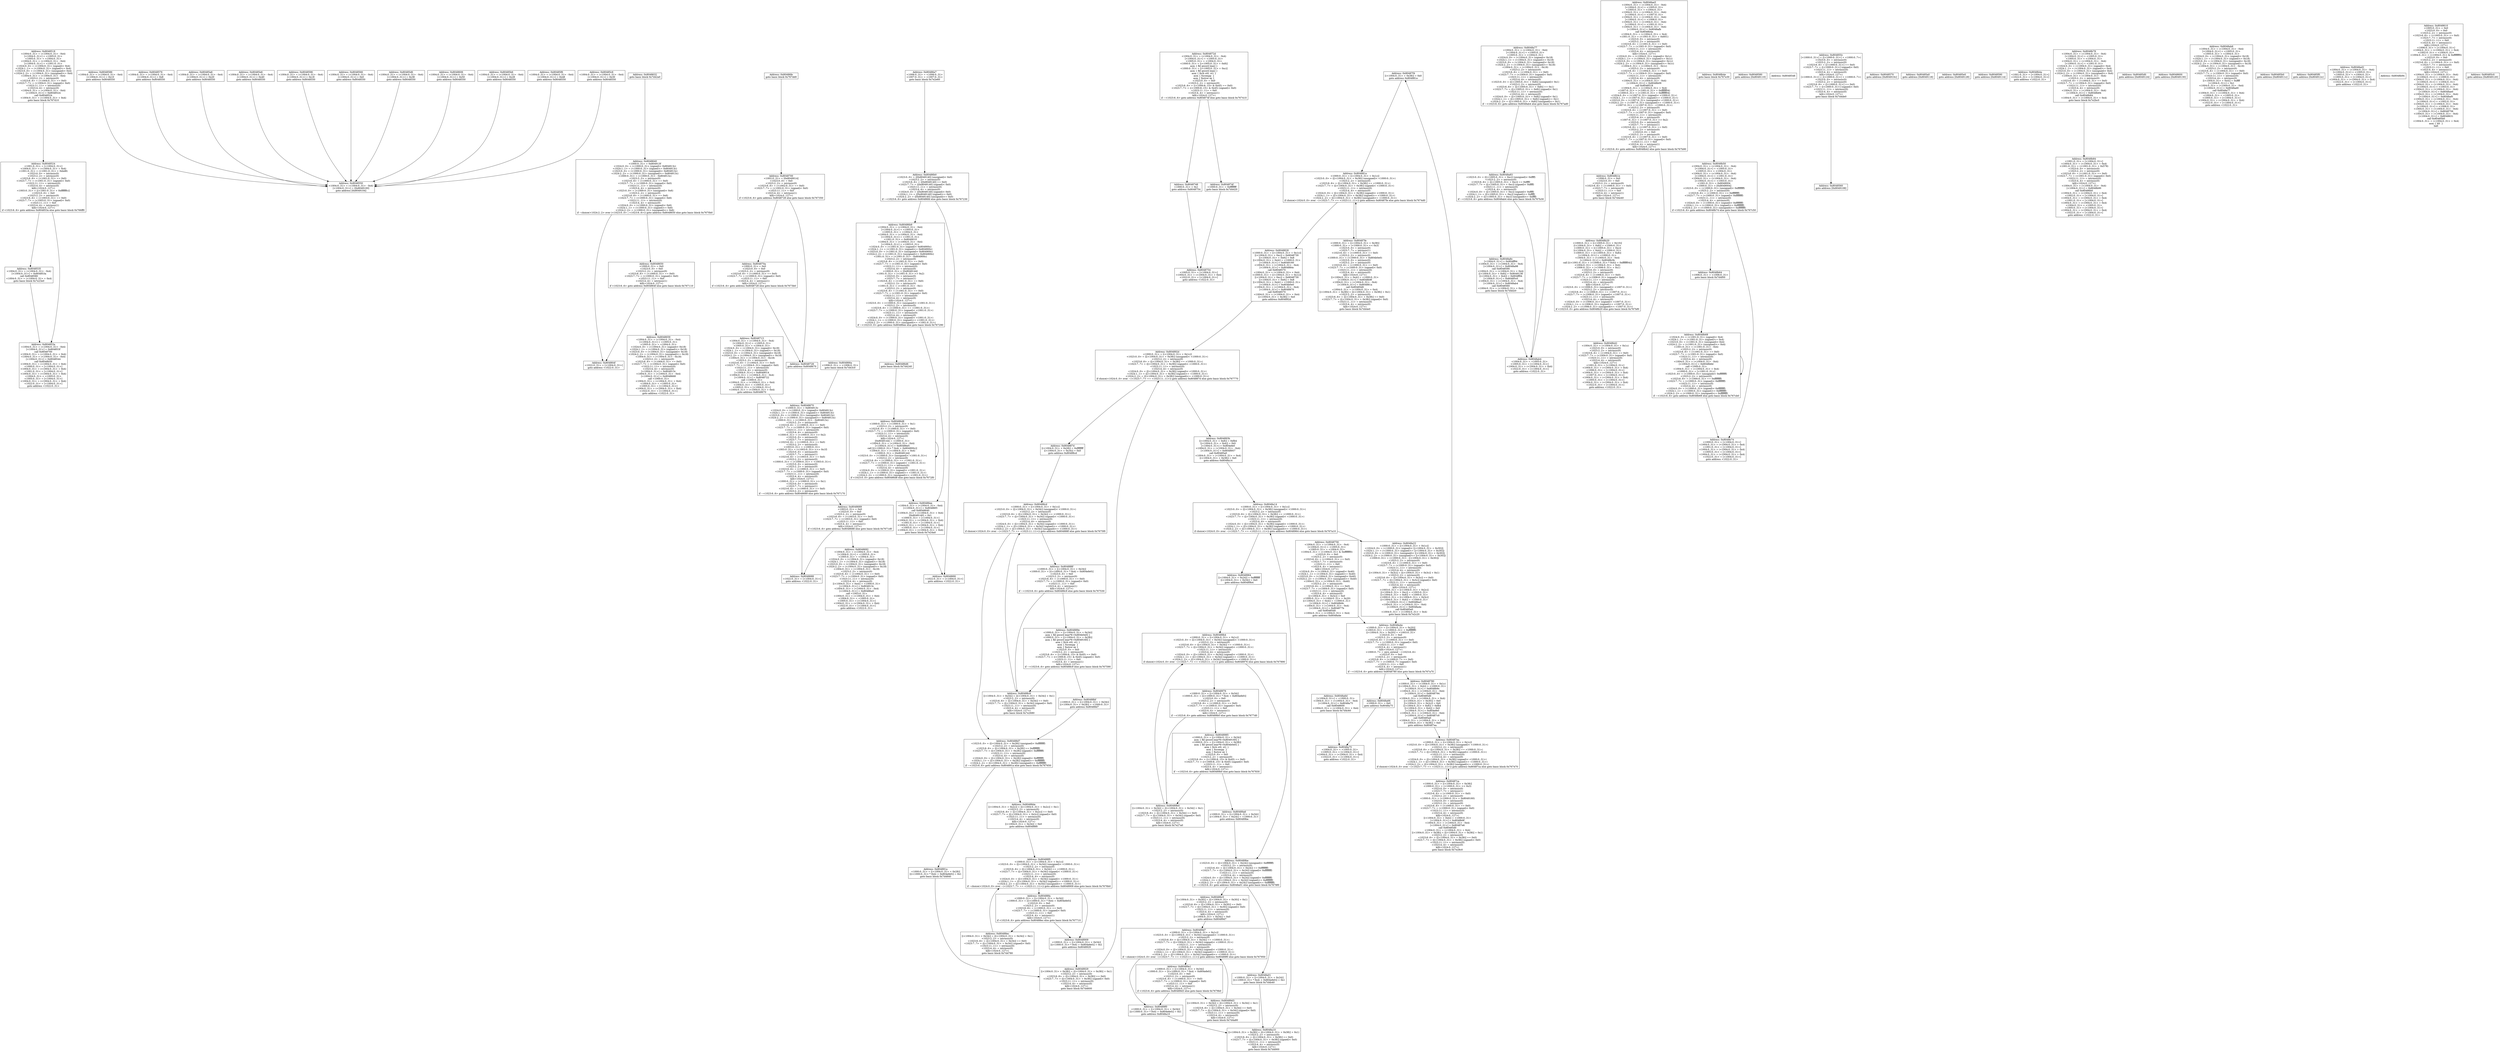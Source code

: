 digraph Program0x75bf80 {
basicBlock0x766f90 [shape=box,label="Address: 0x8048518\n<1004:0..31> = (<1004:0..31> - 0x4)\n[<1004:0..31>] = <1005:0..31>\n<1005:0..31> = <1004:0..31>\n<1004:0..31> = (<1004:0..31> - 0x4)\n[<1004:0..31>] = <1001:0..31>\n<1024:0..0> = (<1004:0..31> (signed)< 0x4)\n<1024:1..1> = (<1004:0..31> (signed)<= 0x4)\n<1023:0..0> = (<1004:0..31> (unsigned)< 0x4)\n<1024:2..2> = (<1004:0..31> (unsigned)<= 0x4)\n<1004:0..31> = (<1004:0..31> - 0x4)\n<1023:2..2> = intrinsic(0)\n<1023:6..6> = (<1004:0..31> == 0x0)\n<1023:7..7> = (<1004:0..31> (signed)< 0x0)\n<1023:11..11> = intrinsic(0)\n<1023:4..4> = intrinsic(0)\n<1004:0..31> = (<1004:0..31> - 0x4)\n[<1004:0..31>] = 0x8048524\ncall 0x8048524\n<1004:0..31> = (<1004:0..31> + 0x4)\ngoto basic block 0x767d10\n"];
basicBlock0x766ff0 [shape=box,label="Address: 0x8048535\n<1004:0..31> = (<1004:0..31> - 0x4)\n[<1004:0..31>] = 0x804853a\ncall 0x8048580\n<1004:0..31> = (<1004:0..31> + 0x4)\ngoto basic block 0x7e23e0\n"];
basicBlock0x767050 [shape=box,label="Address: 0x8048550\n<1004:0..31> = (<1004:0..31> - 0x4)\n[<1004:0..31>] = [0x8049100]\ngoto address [0x8049104]\n"];
basicBlock0x7670b0 [shape=box,label="Address: 0x804864f\n<1022:0..31> = [<1004:0..31>]\ngoto address <1022:0..31>\n"];
basicBlock0x767110 [shape=box,label="Address: 0x8048659\n<1004:0..31> = (<1004:0..31> - 0x4)\n[<1004:0..31>] = <1005:0..31>\n<1005:0..31> = <1004:0..31>\n<1024:0..0> = (<1004:0..31> (signed)< 0x18)\n<1024:1..1> = (<1004:0..31> (signed)<= 0x18)\n<1023:0..0> = (<1004:0..31> (unsigned)< 0x18)\n<1024:2..2> = (<1004:0..31> (unsigned)<= 0x18)\n<1004:0..31> = (<1004:0..31> - 0x18)\n<1023:2..2> = intrinsic(0)\n<1023:6..6> = (<1004:0..31> == 0x0)\n<1023:7..7> = (<1004:0..31> (signed)< 0x0)\n<1023:11..11> = intrinsic(0)\n<1023:4..4> = intrinsic(0)\n[<1004:0..31>] = 0x804913c\n<1004:0..31> = (<1004:0..31> - 0x4)\n[<1004:0..31>] = 0x8048668\ncall <1000:0..31>\n<1004:0..31> = (<1004:0..31> + 0x4)\n<1004:0..31> = <1005:0..31>\n<1005:0..31> = [<1004:0..31>]\n<1004:0..31> = (<1004:0..31> + 0x4)\n<1022:0..31> = [<1004:0..31>]\ngoto address <1022:0..31>\n"];
basicBlock0x767170 [shape=box,label="Address: 0x8048688\n<1022:0..31> = [<1004:0..31>]\ngoto address <1022:0..31>\n"];
basicBlock0x7671d0 [shape=box,label="Address: 0x8048692\n<1004:0..31> = (<1004:0..31> - 0x4)\n[<1004:0..31>] = <1005:0..31>\n<1005:0..31> = <1004:0..31>\n<1024:0..0> = (<1004:0..31> (signed)< 0x18)\n<1024:1..1> = (<1004:0..31> (signed)<= 0x18)\n<1023:0..0> = (<1004:0..31> (unsigned)< 0x18)\n<1024:2..2> = (<1004:0..31> (unsigned)<= 0x18)\n<1004:0..31> = (<1004:0..31> - 0x18)\n<1023:2..2> = intrinsic(0)\n<1023:6..6> = (<1004:0..31> == 0x0)\n<1023:7..7> = (<1004:0..31> (signed)< 0x0)\n<1023:11..11> = intrinsic(0)\n<1023:4..4> = intrinsic(0)\n[(<1004:0..31> + 0x4)] = <1000:0..31>\n[<1004:0..31>] = 0x804913c\n<1004:0..31> = (<1004:0..31> - 0x4)\n[<1004:0..31>] = 0x80486a5\ncall <1003:0..31>\n<1004:0..31> = (<1004:0..31> + 0x4)\n<1004:0..31> = <1005:0..31>\n<1005:0..31> = [<1004:0..31>]\n<1004:0..31> = (<1004:0..31> + 0x4)\n<1022:0..31> = [<1004:0..31>]\ngoto address <1022:0..31>\n"];
basicBlock0x767230 [shape=box,label="Address: 0x80486b9\n<1004:0..31> = (<1004:0..31> - 0x4)\n[<1004:0..31>] = <1005:0..31>\n<1005:0..31> = <1004:0..31>\n<1004:0..31> = (<1004:0..31> - 0x4)\n[<1004:0..31>] = <1001:0..31>\n<1001:0..31> = 0x8049010\n<1004:0..31> = (<1004:0..31> - 0x4)\n[<1004:0..31>] = <1003:0..31>\n<1024:0..0> = (<1001:0..31> (signed)< 0x804900c)\n<1024:1..1> = (<1001:0..31> (signed)<= 0x804900c)\n<1023:0..0> = (<1001:0..31> (unsigned)< 0x804900c)\n<1024:2..2> = (<1001:0..31> (unsigned)<= 0x804900c)\n<1001:0..31> = (<1001:0..31> - 0x804900c)\n<1023:2..2> = intrinsic(0)\n<1023:6..6> = (<1001:0..31> == 0x0)\n<1023:7..7> = (<1001:0..31> (signed)< 0x0)\n<1023:11..11> = intrinsic(0)\n<1023:4..4> = intrinsic(0)\n<1000:0..31> = [0x8049144]\n<1001:0..31> = (<1001:0..31> >> 0x2)\n<1023:0..0> = intrinsic(0)\n<1023:7..7> = intrinsic(1)\n<1023:6..6> = (<1001:0..31> == 0x0)\n<1023:2..2> = intrinsic(0)\n<1001:0..31> = (<1001:0..31> - 0x1)\n<1023:2..2> = intrinsic(0)\n<1023:6..6> = (<1001:0..31> == 0x0)\n<1023:7..7> = (<1001:0..31> (signed)< 0x0)\n<1023:11..11> = intrinsic(0)\n<1023:4..4> = intrinsic(0)\nkill(<1024:0..127>)\n<1023:0..0> = (<1000:0..31> (unsigned)< <1001:0..31>)\n<1023:2..2> = intrinsic(0)\n<1023:6..6> = (<1000:0..31> == <1001:0..31>)\n<1023:7..7> = (<1000:0..31> (signed)< <1001:0..31>)\n<1023:11..11> = intrinsic(0)\n<1023:4..4> = intrinsic(0)\n<1024:0..0> = (<1000:0..31> (signed)< <1001:0..31>)\n<1024:1..1> = (<1000:0..31> (signed)<= <1001:0..31>)\n<1024:2..2> = (<1000:0..31> (unsigned)<= <1001:0..31>)\nif ~<1023:0..0> goto address 0x80486ee else goto basic block 0x767290\n"];
basicBlock0x767290 [shape=box,label="Address: 0x80486d6\ngoto basic block 0x7d4240\n"];
basicBlock0x7672f0 [shape=box,label="Address: 0x80486ee\n<1004:0..31> = (<1004:0..31> - 0x4)\n[<1004:0..31>] = 0x80486f3\ncall 0x8048640\n<1004:0..31> = (<1004:0..31> + 0x4)\n[0x8049140] = 0x1\n<1000:0..31> = [<1004:0..31>]\n<1004:0..31> = (<1004:0..31> + 0x4)\n<1001:0..31> = [<1004:0..31>]\n<1004:0..31> = (<1004:0..31> + 0x4)\n<1005:0..31> = [<1004:0..31>]\n<1004:0..31> = (<1004:0..31> + 0x4)\ngoto basic block 0x7e24a0\n"];
basicBlock0x767350 [shape=box,label="Address: 0x804870a\n<1000:0..31> = 0x0\n<1023:0..0> = 0x0\n<1023:2..2> = intrinsic(0)\n<1023:6..6> = (<1000:0..31> == 0x0)\n<1023:7..7> = (<1000:0..31> (signed)< 0x0)\n<1023:11..11> = 0x0\n<1023:4..4> = intrinsic(1)\nkill(<1024:0..127>)\nif <1023:6..6> goto address 0x8048728 else goto basic block 0x7673b0\n"];
basicBlock0x7673b0 [shape=box,label="Address: 0x8048713\n<1004:0..31> = (<1004:0..31> - 0x4)\n[<1004:0..31>] = <1005:0..31>\n<1005:0..31> = <1004:0..31>\n<1024:0..0> = (<1004:0..31> (signed)< 0x18)\n<1024:1..1> = (<1004:0..31> (signed)<= 0x18)\n<1023:0..0> = (<1004:0..31> (unsigned)< 0x18)\n<1024:2..2> = (<1004:0..31> (unsigned)<= 0x18)\n<1004:0..31> = (<1004:0..31> - 0x18)\n<1023:2..2> = intrinsic(0)\n<1023:6..6> = (<1004:0..31> == 0x0)\n<1023:7..7> = (<1004:0..31> (signed)< 0x0)\n<1023:11..11> = intrinsic(0)\n<1023:4..4> = intrinsic(0)\n[<1004:0..31>] = 0x8049014\n<1004:0..31> = (<1004:0..31> - 0x4)\n[<1004:0..31>] = 0x8048722\ncall <1000:0..31>\n<1004:0..31> = (<1004:0..31> + 0x4)\n<1004:0..31> = <1005:0..31>\n<1005:0..31> = [<1004:0..31>]\n<1004:0..31> = (<1004:0..31> + 0x4)\ngoto address 0x8048670\n"];
basicBlock0x767410 [shape=box,label="Address: 0x8048748\n<1000:0..31> = 0x1\ngoto address 0x8048754\n"];
basicBlock0x767470 [shape=box,label="Address: 0x80487f4\n[(<1004:0..31> + 0x38)] = 0x0\ngoto address 0x804881e\n"];
basicBlock0x7674d0 [shape=box,label="Address: 0x8048828\n<1000:0..31> = [(<1004:0..31> + 0x1c)]\n[(<1004:0..31> + 0xc)] = 0x8048730\n[(<1004:0..31> + 0x8)] = 0x8\n[(<1004:0..31> + 0x4)] = <1000:0..31>\n[<1004:0..31>] = 0x8049160\n<1004:0..31> = (<1004:0..31> - 0x4)\n[<1004:0..31>] = 0x804884c\ncall 0x8048570\n<1004:0..31> = (<1004:0..31> + 0x4)\n<1000:0..31> = [(<1004:0..31> + 0x1c)]\n[(<1004:0..31> + 0xc)] = 0x8048730\n[(<1004:0..31> + 0x8)] = 0x8\n[(<1004:0..31> + 0x4)] = <1000:0..31>\n[<1004:0..31>] = 0x804b0e0\n<1004:0..31> = (<1004:0..31> - 0x4)\n[<1004:0..31>] = 0x8048870\ncall 0x8048570\n<1004:0..31> = (<1004:0..31> + 0x4)\n[(<1004:0..31> + 0x38)] = 0x0\ngoto address 0x804892d\n"];
basicBlock0x767530 [shape=box,label="Address: 0x804889e\n<1000:0..31> = [(<1004:0..31> + 0x34)]\nasm { fld qword [eax*8+0x804b0e0] }\n<1000:0..31> = [(<1004:0..31> + 0x38)]\nasm { fld qword [eax*8+0x8049160] }\nasm { fxch st0, st1 }\nasm { fucompp  }\nasm { fnstsw ax }\n<1023:0..0> = 0x0\n<1023:2..2> = intrinsic(0)\n<1023:6..6> = ((<1000:8..15> & 0x45) == 0x0)\n<1023:7..7> = ((<1000:8..15> & 0x45) (signed)< 0x0)\n<1023:11..11> = 0x0\n<1023:4..4> = intrinsic(1)\nkill(<1024:0..127>)\nif ~<1023:6..6> goto address 0x80488c9 else goto basic block 0x767590\n"];
basicBlock0x767590 [shape=box,label="Address: 0x80488bf\n<1000:0..31> = [(<1004:0..31> + 0x34)]\n[(<1004:0..31> + 0x28)] = <1000:0..31>\ngoto address 0x80488d7\n"];
basicBlock0x7675f0 [shape=box,label="Address: 0x80488d7\n<1023:0..0> = ([(<1004:0..31> + 0x28)] (unsigned)< 0xffffffff)\n<1023:2..2> = intrinsic(0)\n<1023:6..6> = ([(<1004:0..31> + 0x28)] == 0xffffffff)\n<1023:7..7> = ([(<1004:0..31> + 0x28)] (signed)< 0xffffffff)\n<1023:11..11> = intrinsic(0)\n<1023:4..4> = intrinsic(0)\n<1024:0..0> = ([(<1004:0..31> + 0x28)] (signed)< 0xffffffff)\n<1024:1..1> = ([(<1004:0..31> + 0x28)] (signed)<= 0xffffffff)\n<1024:2..2> = ([(<1004:0..31> + 0x28)] (unsigned)<= 0xffffffff)\nif ~<1023:6..6> goto address 0x804891a else goto basic block 0x767650\n"];
basicBlock0x767650 [shape=box,label="Address: 0x80488de\n[(<1004:0..31> + 0x2c)] = ([(<1004:0..31> + 0x2c)] + 0x1)\n<1023:2..2> = intrinsic(0)\n<1023:6..6> = ([(<1004:0..31> + 0x2c)] == 0x0)\n<1023:7..7> = ([(<1004:0..31> + 0x2c)] (signed)< 0x0)\n<1023:11..11> = intrinsic(0)\n<1023:4..4> = intrinsic(0)\nkill(<1024:0..127>)\n[(<1004:0..31> + 0x34)] = 0x0\ngoto address 0x80488f0\n"];
basicBlock0x7676b0 [shape=box,label="Address: 0x80488fa\n<1000:0..31> = [(<1004:0..31> + 0x34)]\n<1000:0..31> = [((<1000:0..31> * 0x4) + 0x804efe0)]\n<1023:0..0> = 0x0\n<1023:2..2> = intrinsic(0)\n<1023:6..6> = (<1000:0..31> == 0x0)\n<1023:7..7> = (<1000:0..31> (signed)< 0x0)\n<1023:11..11> = 0x0\n<1023:4..4> = intrinsic(1)\nkill(<1024:0..127>)\nif <1023:6..6> goto address 0x80488ec else goto basic block 0x767710\n"];
basicBlock0x767710 [shape=box,label="Address: 0x8048909\n<1000:0..31> = [(<1004:0..31> + 0x34)]\n[((<1000:0..31> * 0x4) + 0x804efe0)] = 0x1\ngoto address 0x8048929\n"];
basicBlock0x767770 [shape=box,label="Address: 0x804893b\n[(<1004:0..31> + 0x8)] = 0xfb4\n[(<1004:0..31> + 0x4)] = 0x0\n[<1004:0..31>] = 0x804efe0\n<1004:0..31> = (<1004:0..31> - 0x4)\n[<1004:0..31>] = 0x8048957\ncall 0x80485a0\n<1004:0..31> = (<1004:0..31> + 0x4)\n[(<1004:0..31> + 0x38)] = 0x0\ngoto address 0x8048a14\n"];
basicBlock0x7677d0 [shape=box,label="Address: 0x8048985\n<1000:0..31> = [(<1004:0..31> + 0x34)]\nasm { fld qword [eax*8+0x8049160] }\n<1000:0..31> = [(<1004:0..31> + 0x38)]\nasm { fld qword [eax*8+0x804b0e0] }\nasm { fxch st0, st1 }\nasm { fucompp  }\nasm { fnstsw ax }\n<1023:0..0> = 0x0\n<1023:2..2> = intrinsic(0)\n<1023:6..6> = ((<1000:8..15> & 0x45) == 0x0)\n<1023:7..7> = ((<1000:8..15> & 0x45) (signed)< 0x0)\n<1023:11..11> = 0x0\n<1023:4..4> = intrinsic(1)\nkill(<1024:0..127>)\nif ~<1023:6..6> goto address 0x80489b0 else goto basic block 0x767830\n"];
basicBlock0x767830 [shape=box,label="Address: 0x80489a6\n<1000:0..31> = [(<1004:0..31> + 0x34)]\n[(<1004:0..31> + 0x24)] = <1000:0..31>\ngoto address 0x80489be\n"];
basicBlock0x767890 [shape=box,label="Address: 0x80489be\n<1023:0..0> = ([(<1004:0..31> + 0x24)] (unsigned)< 0xffffffff)\n<1023:2..2> = intrinsic(0)\n<1023:6..6> = ([(<1004:0..31> + 0x24)] == 0xffffffff)\n<1023:7..7> = ([(<1004:0..31> + 0x24)] (signed)< 0xffffffff)\n<1023:11..11> = intrinsic(0)\n<1023:4..4> = intrinsic(0)\n<1024:0..0> = ([(<1004:0..31> + 0x24)] (signed)< 0xffffffff)\n<1024:1..1> = ([(<1004:0..31> + 0x24)] (signed)<= 0xffffffff)\n<1024:2..2> = ([(<1004:0..31> + 0x24)] (unsigned)<= 0xffffffff)\nif ~<1023:6..6> goto address 0x8048a01 else goto basic block 0x7678f0\n"];
basicBlock0x7678f0 [shape=box,label="Address: 0x80489c5\n[(<1004:0..31> + 0x30)] = ([(<1004:0..31> + 0x30)] + 0x1)\n<1023:2..2> = intrinsic(0)\n<1023:6..6> = ([(<1004:0..31> + 0x30)] == 0x0)\n<1023:7..7> = ([(<1004:0..31> + 0x30)] (signed)< 0x0)\n<1023:11..11> = intrinsic(0)\n<1023:4..4> = intrinsic(0)\nkill(<1024:0..127>)\n[(<1004:0..31> + 0x34)] = 0x0\ngoto address 0x80489d7\n"];
basicBlock0x767950 [shape=box,label="Address: 0x80489e1\n<1000:0..31> = [(<1004:0..31> + 0x34)]\n<1000:0..31> = [((<1000:0..31> * 0x4) + 0x804efe0)]\n<1023:0..0> = 0x0\n<1023:2..2> = intrinsic(0)\n<1023:6..6> = (<1000:0..31> == 0x0)\n<1023:7..7> = (<1000:0..31> (signed)< 0x0)\n<1023:11..11> = 0x0\n<1023:4..4> = intrinsic(1)\nkill(<1024:0..127>)\nif <1023:6..6> goto address 0x80489d3 else goto basic block 0x7679b0\n"];
basicBlock0x7679b0 [shape=box,label="Address: 0x80489f0\n<1000:0..31> = [(<1004:0..31> + 0x34)]\n[((<1000:0..31> * 0x4) + 0x804efe0)] = 0x1\ngoto address 0x8048a10\n"];
basicBlock0x767a10 [shape=box,label="Address: 0x8048a22\n<1000:0..31> = [(<1004:0..31> + 0x1c)]\n<1024:0..0> = (<1000:0..31> (signed)< [(<1004:0..31> + 0x30)])\n<1024:1..1> = (<1000:0..31> (signed)<= [(<1004:0..31> + 0x30)])\n<1023:0..0> = (<1000:0..31> (unsigned)< [(<1004:0..31> + 0x30)])\n<1024:2..2> = (<1000:0..31> (unsigned)<= [(<1004:0..31> + 0x30)])\n<1000:0..31> = (<1000:0..31> - [(<1004:0..31> + 0x30)])\n<1023:2..2> = intrinsic(0)\n<1023:6..6> = (<1000:0..31> == 0x0)\n<1023:7..7> = (<1000:0..31> (signed)< 0x0)\n<1023:11..11> = intrinsic(0)\n<1023:4..4> = intrinsic(0)\n[(<1004:0..31> + 0x3c)] = ([(<1004:0..31> + 0x3c)] + 0x1)\n<1023:2..2> = intrinsic(0)\n<1023:6..6> = ([(<1004:0..31> + 0x3c)] == 0x0)\n<1023:7..7> = ([(<1004:0..31> + 0x3c)] (signed)< 0x0)\n<1023:11..11> = intrinsic(0)\n<1023:4..4> = intrinsic(0)\nkill(<1024:0..127>)\n<1003:0..31> = [(<1004:0..31> + 0x2c)]\n[(<1004:0..31> + 0xc)] = <1003:0..31>\n[(<1004:0..31> + 0x8)] = <1000:0..31>\n<1000:0..31> = [(<1004:0..31> + 0x3c)]\n[(<1004:0..31> + 0x4)] = <1000:0..31>\n[<1004:0..31>] = 0x8048ba3\n<1004:0..31> = (<1004:0..31> - 0x4)\n[<1004:0..31>] = 0x8048a4e\ncall 0x80485e0\n<1004:0..31> = (<1004:0..31> + 0x4)\ngoto basic block 0x7e2c20\n"];
basicBlock0x767a70 [shape=box,label="Address: 0x8048a66\n<1000:0..31> = 0x0\ngoto address 0x8048a75\n"];
basicBlock0x767ad0 [shape=box,label="Address: 0x8048a83\n<1023:0..0> = ([(<1005:0..31> + 0xc)] (unsigned)< 0xffff)\n<1023:2..2> = intrinsic(0)\n<1023:6..6> = ([(<1005:0..31> + 0xc)] == 0xffff)\n<1023:7..7> = ([(<1005:0..31> + 0xc)] (signed)< 0xffff)\n<1023:11..11> = intrinsic(0)\n<1023:4..4> = intrinsic(0)\n<1024:0..0> = ([(<1005:0..31> + 0xc)] (signed)< 0xffff)\n<1024:1..1> = ([(<1005:0..31> + 0xc)] (signed)<= 0xffff)\n<1024:2..2> = ([(<1005:0..31> + 0xc)] (unsigned)<= 0xffff)\nif ~<1023:6..6> goto address 0x8048ab4 else goto basic block 0x767b30\n"];
basicBlock0x767b30 [shape=box,label="Address: 0x8048a8c\n[<1004:0..31>] = 0x804ff94\n<1004:0..31> = (<1004:0..31> - 0x4)\n[<1004:0..31>] = 0x8048a98\ncall 0x8048590\n<1004:0..31> = (<1004:0..31> + 0x4)\n[(<1004:0..31> + 0x8)] = 0x8049138\n[(<1004:0..31> + 0x4)] = 0x804ff94\n[<1004:0..31>] = 0x80485c0\n<1004:0..31> = (<1004:0..31> - 0x4)\n[<1004:0..31>] = 0x8048ab4\ncall 0x8048560\n<1004:0..31> = (<1004:0..31> + 0x4)\ngoto basic block 0x7d4d20\n"];
basicBlock0x767b90 [shape=box,label="Address: 0x8048b1e\n<1006:0..31> = 0x0\n<1023:0..0> = 0x0\n<1023:2..2> = intrinsic(0)\n<1023:6..6> = (<1006:0..31> == 0x0)\n<1023:7..7> = intrinsic(0)\n<1023:11..11> = 0x0\n<1023:4..4> = intrinsic(1)\nkill(<1024:0..127>)\ngoto basic block 0x7d4e40\n"];
basicBlock0x767bf0 [shape=box,label="Address: 0x8048b42\n<1004:0..31> = (<1004:0..31> + 0x1c)\n<1023:0..0> = intrinsic(0)\n<1023:2..2> = intrinsic(0)\n<1023:6..6> = (<1004:0..31> == 0x0)\n<1023:7..7> = (<1004:0..31> (signed)< 0x0)\n<1023:11..11> = intrinsic(0)\n<1023:4..4> = intrinsic(0)\nkill(<1024:0..127>)\n<1001:0..31> = [<1004:0..31>]\n<1004:0..31> = (<1004:0..31> + 0x4)\n<1006:0..31> = [<1004:0..31>]\n<1004:0..31> = (<1004:0..31> + 0x4)\n<1007:0..31> = [<1004:0..31>]\n<1004:0..31> = (<1004:0..31> + 0x4)\n<1005:0..31> = [<1004:0..31>]\n<1004:0..31> = (<1004:0..31> + 0x4)\n<1022:0..31> = [<1004:0..31>]\ngoto address <1022:0..31>\n"];
basicBlock0x767c50 [shape=box,label="Address: 0x8048b64\n<1006:0..31> = <1006:0..31>\ngoto basic block 0x7d4f00\n"];
basicBlock0x767cb0 [shape=box,label="Address: 0x8048b74\n<1000:0..31> = [<1004:0..31>]\n<1004:0..31> = (<1004:0..31> + 0x4)\n<1001:0..31> = [<1004:0..31>]\n<1004:0..31> = (<1004:0..31> + 0x4)\n<1005:0..31> = [<1004:0..31>]\n<1004:0..31> = (<1004:0..31> + 0x4)\n<1022:0..31> = [<1004:0..31>]\ngoto address <1022:0..31>\n"];
basicBlock0x767d10 [shape=box,label="Address: 0x8048524\n<1001:0..31> = [<1004:0..31>]\n<1004:0..31> = (<1004:0..31> + 0x4)\n<1001:0..31> = (<1001:0..31> + 0xbd8)\n<1023:0..0> = intrinsic(0)\n<1023:2..2> = intrinsic(0)\n<1023:6..6> = (<1001:0..31> == 0x0)\n<1023:7..7> = (<1001:0..31> (signed)< 0x0)\n<1023:11..11> = intrinsic(0)\n<1023:4..4> = intrinsic(0)\nkill(<1024:0..127>)\n<1003:0..31> = [(<1001:0..31> + 0xfffffffc)]\n<1023:0..0> = 0x0\n<1023:2..2> = intrinsic(0)\n<1023:6..6> = (<1003:0..31> == 0x0)\n<1023:7..7> = (<1003:0..31> (signed)< 0x0)\n<1023:11..11> = 0x0\n<1023:4..4> = intrinsic(1)\nkill(<1024:0..127>)\nif <1023:6..6> goto address 0x804853a else goto basic block 0x766ff0\n"];
basicBlock0x767d70 [shape=box,label="Address: 0x8048580\ngoto address [0x8049110]\n"];
basicBlock0x767dd0 [shape=box,label="Address: 0x8048700\n<1002:0..31> = [0x8049014]\n<1023:0..0> = 0x0\n<1023:2..2> = intrinsic(0)\n<1023:6..6> = (<1002:0..31> == 0x0)\n<1023:7..7> = (<1002:0..31> (signed)< 0x0)\n<1023:11..11> = 0x0\n<1023:4..4> = intrinsic(1)\nkill(<1024:0..127>)\nif <1023:6..6> goto address 0x8048728 else goto basic block 0x767350\n"];
basicBlock0x767e30 [shape=box,label="Address: 0x8048b50\n<1004:0..31> = (<1004:0..31> - 0x4)\n[<1004:0..31>] = <1005:0..31>\n<1005:0..31> = <1004:0..31>\n<1004:0..31> = (<1004:0..31> - 0x4)\n[<1004:0..31>] = <1001:0..31>\n<1004:0..31> = (<1004:0..31> - 0x4)\n[<1004:0..31>] = <1003:0..31>\n<1001:0..31> = 0x8049004\n<1000:0..31> = [0x8049004]\n<1023:0..0> = (<1000:0..31> (unsigned)< 0xffffffff)\n<1023:2..2> = intrinsic(0)\n<1023:6..6> = (<1000:0..31> == 0xffffffff)\n<1023:7..7> = (<1000:0..31> (signed)< 0xffffffff)\n<1023:11..11> = intrinsic(0)\n<1023:4..4> = intrinsic(0)\n<1024:0..0> = (<1000:0..31> (signed)< 0xffffffff)\n<1024:1..1> = (<1000:0..31> (signed)<= 0xffffffff)\n<1024:2..2> = (<1000:0..31> (unsigned)<= 0xffffffff)\nif <1023:6..6> goto address 0x8048b74 else goto basic block 0x767c50\n"];
basicBlock0x7d4000 [shape=box,label="Address: 0x8048548\n"];
basicBlock0x7d4060 [shape=box,label="Address: 0x804855c\n[<1000:0..31>] = ([<1000:0..31>] + <1000:0..7>)\n<1023:0..0> = intrinsic(0)\n<1023:2..2> = intrinsic(0)\n<1023:6..6> = ([<1000:0..31>] == 0x0)\n<1023:7..7> = ([<1000:0..31>] (signed)< 0x0)\n<1023:11..11> = intrinsic(0)\n<1023:4..4> = intrinsic(0)\nkill(<1024:0..127>)\n[<1000:0..31>] = ([<1000:0..31>] + <1000:0..7>)\n<1023:0..0> = intrinsic(0)\n<1023:2..2> = intrinsic(0)\n<1023:6..6> = ([<1000:0..31>] == 0x0)\n<1023:7..7> = ([<1000:0..31>] (signed)< 0x0)\n<1023:11..11> = intrinsic(0)\n<1023:4..4> = intrinsic(0)\nkill(<1024:0..127>)\ngoto basic block 0x7d4de0\n"];
basicBlock0x7d40c0 [shape=box,label="Address: 0x8048650\n<1000:0..31> = 0x0\n<1023:0..0> = 0x0\n<1023:2..2> = intrinsic(0)\n<1023:6..6> = (<1000:0..31> == 0x0)\n<1023:7..7> = (<1000:0..31> (signed)< 0x0)\n<1023:11..11> = 0x0\n<1023:4..4> = intrinsic(1)\nkill(<1024:0..127>)\nif <1023:6..6> goto address 0x804864f else goto basic block 0x767110\n"];
basicBlock0x7d4120 [shape=box,label="Address: 0x804866a\n<1006:0..31> = <1006:0..31>\ngoto basic block 0x7d43c0\n"];
basicBlock0x7d4180 [shape=box,label="Address: 0x8048689\n<1003:0..31> = 0x0\n<1023:0..0> = 0x0\n<1023:2..2> = intrinsic(0)\n<1023:6..6> = (<1003:0..31> == 0x0)\n<1023:7..7> = (<1003:0..31> (signed)< 0x0)\n<1023:11..11> = 0x0\n<1023:4..4> = intrinsic(1)\nkill(<1024:0..127>)\nif <1023:6..6> goto address 0x8048688 else goto basic block 0x7671d0\n"];
basicBlock0x7d41e0 [shape=box,label="Address: 0x80486a7\n<1006:0..31> = <1006:0..31>\n<1007:0..31> = <1007:0..31>\ngoto basic block 0x7e2e60\n"];
basicBlock0x7d4240 [shape=box,label="Address: 0x80486d8\n<1000:0..31> = (<1000:0..31> + 0x1)\n<1023:2..2> = intrinsic(0)\n<1023:6..6> = (<1000:0..31> == 0x0)\n<1023:7..7> = (<1000:0..31> (signed)< 0x0)\n<1023:11..11> = intrinsic(0)\n<1023:4..4> = intrinsic(0)\nkill(<1024:0..127>)\n[0x8049144] = <1000:0..31>\n<1004:0..31> = (<1004:0..31> - 0x4)\n[<1004:0..31>] = 0x80486e5\ncall [((<1000:0..31> * 0x4) + 0x804900c)]\n<1004:0..31> = (<1004:0..31> + 0x4)\n<1000:0..31> = [0x8049144]\n<1023:0..0> = (<1000:0..31> (unsigned)< <1001:0..31>)\n<1023:2..2> = intrinsic(0)\n<1023:6..6> = (<1000:0..31> == <1001:0..31>)\n<1023:7..7> = (<1000:0..31> (signed)< <1001:0..31>)\n<1023:11..11> = intrinsic(0)\n<1023:4..4> = intrinsic(0)\n<1024:0..0> = (<1000:0..31> (signed)< <1001:0..31>)\n<1024:1..1> = (<1000:0..31> (signed)<= <1001:0..31>)\n<1024:2..2> = (<1000:0..31> (unsigned)<= <1001:0..31>)\nif <1023:0..0> goto address 0x80486d8 else goto basic block 0x7672f0\n"];
basicBlock0x7d42a0 [shape=box,label="Address: 0x8048640\n<1000:0..31> = 0x804913f\n<1024:0..0> = (<1000:0..31> (signed)< 0x804913c)\n<1024:1..1> = (<1000:0..31> (signed)<= 0x804913c)\n<1023:0..0> = (<1000:0..31> (unsigned)< 0x804913c)\n<1024:2..2> = (<1000:0..31> (unsigned)<= 0x804913c)\n<1000:0..31> = (<1000:0..31> - 0x804913c)\n<1023:2..2> = intrinsic(0)\n<1023:6..6> = (<1000:0..31> == 0x0)\n<1023:7..7> = (<1000:0..31> (signed)< 0x0)\n<1023:11..11> = intrinsic(0)\n<1023:4..4> = intrinsic(0)\n<1023:0..0> = (<1000:0..31> (unsigned)< 0x6)\n<1023:2..2> = intrinsic(0)\n<1023:6..6> = (<1000:0..31> == 0x6)\n<1023:7..7> = (<1000:0..31> (signed)< 0x6)\n<1023:11..11> = intrinsic(0)\n<1023:4..4> = intrinsic(0)\n<1024:0..0> = (<1000:0..31> (signed)< 0x6)\n<1024:1..1> = (<1000:0..31> (signed)<= 0x6)\n<1024:2..2> = (<1000:0..31> (unsigned)<= 0x6)\nif ~choice(<1024:2..2> over (<1023:0..0> | <1023:6..6>)) goto address 0x8048650 else goto basic block 0x7670b0\n"];
basicBlock0x7d4300 [shape=box,label="Address: 0x80486fe\ngoto basic block 0x767dd0\n"];
basicBlock0x7d4360 [shape=box,label="Address: 0x8048728\ngoto address 0x8048670\n"];
basicBlock0x7d43c0 [shape=box,label="Address: 0x8048670\n<1000:0..31> = 0x804913c\n<1024:0..0> = (<1000:0..31> (signed)< 0x804913c)\n<1024:1..1> = (<1000:0..31> (signed)<= 0x804913c)\n<1023:0..0> = (<1000:0..31> (unsigned)< 0x804913c)\n<1024:2..2> = (<1000:0..31> (unsigned)<= 0x804913c)\n<1000:0..31> = (<1000:0..31> - 0x804913c)\n<1023:2..2> = intrinsic(0)\n<1023:6..6> = (<1000:0..31> == 0x0)\n<1023:7..7> = (<1000:0..31> (signed)< 0x0)\n<1023:11..11> = intrinsic(0)\n<1023:4..4> = intrinsic(0)\n<1000:0..31> = (<1000:0..31> >> 0x2)\n<1023:0..0> = intrinsic(0)\n<1023:7..7> = intrinsic(1)\n<1023:6..6> = (<1000:0..31> == 0x0)\n<1023:2..2> = intrinsic(0)\n<1003:0..31> = <1000:0..31>\n<1003:0..31> = (<1003:0..31> >>> 0x1f)\n<1023:0..0> = intrinsic(0)\n<1023:7..7> = intrinsic(1)\n<1023:6..6> = (<1003:0..31> == 0x0)\n<1023:2..2> = intrinsic(0)\n<1000:0..31> = (<1000:0..31> + <1003:0..31>)\n<1023:0..0> = intrinsic(0)\n<1023:2..2> = intrinsic(0)\n<1023:6..6> = (<1000:0..31> == 0x0)\n<1023:7..7> = (<1000:0..31> (signed)< 0x0)\n<1023:11..11> = intrinsic(0)\n<1023:4..4> = intrinsic(0)\nkill(<1024:0..127>)\n<1000:0..31> = (<1000:0..31> >> 0x1)\n<1023:0..0> = intrinsic(0)\n<1023:7..7> = intrinsic(1)\n<1023:6..6> = (<1000:0..31> == 0x0)\n<1023:2..2> = intrinsic(0)\nif ~<1023:6..6> goto address 0x8048689 else goto basic block 0x767170\n"];
basicBlock0x7d4420 [shape=box,label="Address: 0x8048754\n<1005:0..31> = [<1004:0..31>]\n<1004:0..31> = (<1004:0..31> + 0x4)\n<1022:0..31> = [<1004:0..31>]\ngoto address <1022:0..31>\n"];
basicBlock0x7d4480 [shape=box,label="Address: 0x804874f\n<1000:0..31> = 0xffffffff\ngoto basic block 0x7d4420\n"];
basicBlock0x7d44e0 [shape=box,label="Address: 0x804881e\n<1000:0..31> = [(<1004:0..31> + 0x1c)]\n<1023:0..0> = ([(<1004:0..31> + 0x38)] (unsigned)< <1000:0..31>)\n<1023:2..2> = intrinsic(0)\n<1023:6..6> = ([(<1004:0..31> + 0x38)] == <1000:0..31>)\n<1023:7..7> = ([(<1004:0..31> + 0x38)] (signed)< <1000:0..31>)\n<1023:11..11> = intrinsic(0)\n<1023:4..4> = intrinsic(0)\n<1024:0..0> = ([(<1004:0..31> + 0x38)] (signed)< <1000:0..31>)\n<1024:1..1> = ([(<1004:0..31> + 0x38)] (signed)<= <1000:0..31>)\n<1024:2..2> = ([(<1004:0..31> + 0x38)] (unsigned)<= <1000:0..31>)\nif choice(<1024:0..0> over ~(<1023:7..7> == <1023:11..11>)) goto address 0x80487fe else goto basic block 0x7674d0\n"];
basicBlock0x7d4540 [shape=box,label="Address: 0x80487fe\n<1000:0..31> = [(<1004:0..31> + 0x38)]\n<1000:0..31> = (<1000:0..31> << 0x3)\n<1023:0..0> = intrinsic(0)\n<1023:7..7> = intrinsic(1)\n<1023:6..6> = (<1000:0..31> == 0x0)\n<1023:2..2> = intrinsic(0)\n<1000:0..31> = (<1000:0..31> + 0x804b0e0)\n<1023:0..0> = intrinsic(0)\n<1023:2..2> = intrinsic(0)\n<1023:6..6> = (<1000:0..31> == 0x0)\n<1023:7..7> = (<1000:0..31> (signed)< 0x0)\n<1023:11..11> = intrinsic(0)\n<1023:4..4> = intrinsic(0)\nkill(<1024:0..127>)\n[(<1004:0..31> + 0x4)] = <1000:0..31>\n[<1004:0..31>] = 0x8048b9f\n<1004:0..31> = (<1004:0..31> - 0x4)\n[<1004:0..31>] = 0x804881a\ncall 0x80485d0\n<1004:0..31> = (<1004:0..31> + 0x4)\n[(<1004:0..31> + 0x38)] = ([(<1004:0..31> + 0x38)] + 0x1)\n<1023:2..2> = intrinsic(0)\n<1023:6..6> = ([(<1004:0..31> + 0x38)] == 0x0)\n<1023:7..7> = ([(<1004:0..31> + 0x38)] (signed)< 0x0)\n<1023:11..11> = intrinsic(0)\n<1023:4..4> = intrinsic(0)\nkill(<1024:0..127>)\ngoto basic block 0x7d44e0\n"];
basicBlock0x7d45a0 [shape=box,label="Address: 0x8048570\ngoto address [0x804910c]\n"];
basicBlock0x7d4600 [shape=box,label="Address: 0x804892d\n<1000:0..31> = [(<1004:0..31> + 0x1c)]\n<1023:0..0> = ([(<1004:0..31> + 0x38)] (unsigned)< <1000:0..31>)\n<1023:2..2> = intrinsic(0)\n<1023:6..6> = ([(<1004:0..31> + 0x38)] == <1000:0..31>)\n<1023:7..7> = ([(<1004:0..31> + 0x38)] (signed)< <1000:0..31>)\n<1023:11..11> = intrinsic(0)\n<1023:4..4> = intrinsic(0)\n<1024:0..0> = ([(<1004:0..31> + 0x38)] (signed)< <1000:0..31>)\n<1024:1..1> = ([(<1004:0..31> + 0x38)] (signed)<= <1000:0..31>)\n<1024:2..2> = ([(<1004:0..31> + 0x38)] (unsigned)<= <1000:0..31>)\nif choice(<1024:0..0> over ~(<1023:7..7> == <1023:11..11>)) goto address 0x804887d else goto basic block 0x767770\n"];
basicBlock0x7d4660 [shape=box,label="Address: 0x804887d\n[(<1004:0..31> + 0x28)] = 0xffffffff\n[(<1004:0..31> + 0x34)] = 0x0\ngoto address 0x80488cd\n"];
basicBlock0x7d46c0 [shape=box,label="Address: 0x80488c9\n[(<1004:0..31> + 0x34)] = ([(<1004:0..31> + 0x34)] + 0x1)\n<1023:2..2> = intrinsic(0)\n<1023:6..6> = ([(<1004:0..31> + 0x34)] == 0x0)\n<1023:7..7> = ([(<1004:0..31> + 0x34)] (signed)< 0x0)\n<1023:11..11> = intrinsic(0)\n<1023:4..4> = intrinsic(0)\nkill(<1024:0..127>)\ngoto basic block 0x7e2680\n"];
basicBlock0x7d4720 [shape=box,label="Address: 0x804891a\n<1000:0..31> = [(<1004:0..31> + 0x28)]\n[((<1000:0..31> * 0x4) + 0x804efe0)] = 0x1\ngoto basic block 0x7d4840\n"];
basicBlock0x7d4780 [shape=box,label="Address: 0x80488f0\n<1000:0..31> = [(<1004:0..31> + 0x1c)]\n<1023:0..0> = ([(<1004:0..31> + 0x34)] (unsigned)< <1000:0..31>)\n<1023:2..2> = intrinsic(0)\n<1023:6..6> = ([(<1004:0..31> + 0x34)] == <1000:0..31>)\n<1023:7..7> = ([(<1004:0..31> + 0x34)] (signed)< <1000:0..31>)\n<1023:11..11> = intrinsic(0)\n<1023:4..4> = intrinsic(0)\n<1024:0..0> = ([(<1004:0..31> + 0x34)] (signed)< <1000:0..31>)\n<1024:1..1> = ([(<1004:0..31> + 0x34)] (signed)<= <1000:0..31>)\n<1024:2..2> = ([(<1004:0..31> + 0x34)] (unsigned)<= <1000:0..31>)\nif ~choice(<1024:0..0> over ~(<1023:7..7> == <1023:11..11>)) goto address 0x8048909 else goto basic block 0x7676b0\n"];
basicBlock0x7d47e0 [shape=box,label="Address: 0x80488ec\n[(<1004:0..31> + 0x34)] = ([(<1004:0..31> + 0x34)] + 0x1)\n<1023:2..2> = intrinsic(0)\n<1023:6..6> = ([(<1004:0..31> + 0x34)] == 0x0)\n<1023:7..7> = ([(<1004:0..31> + 0x34)] (signed)< 0x0)\n<1023:11..11> = intrinsic(0)\n<1023:4..4> = intrinsic(0)\nkill(<1024:0..127>)\ngoto basic block 0x7d4780\n"];
basicBlock0x7d4840 [shape=box,label="Address: 0x8048929\n[(<1004:0..31> + 0x38)] = ([(<1004:0..31> + 0x38)] + 0x1)\n<1023:2..2> = intrinsic(0)\n<1023:6..6> = ([(<1004:0..31> + 0x38)] == 0x0)\n<1023:7..7> = ([(<1004:0..31> + 0x38)] (signed)< 0x0)\n<1023:11..11> = intrinsic(0)\n<1023:4..4> = intrinsic(0)\nkill(<1024:0..127>)\ngoto basic block 0x7d4600\n"];
basicBlock0x7d48a0 [shape=box,label="Address: 0x80485a0\ngoto address [0x8049118]\n"];
basicBlock0x7d4900 [shape=box,label="Address: 0x8048a14\n<1000:0..31> = [(<1004:0..31> + 0x1c)]\n<1023:0..0> = ([(<1004:0..31> + 0x38)] (unsigned)< <1000:0..31>)\n<1023:2..2> = intrinsic(0)\n<1023:6..6> = ([(<1004:0..31> + 0x38)] == <1000:0..31>)\n<1023:7..7> = ([(<1004:0..31> + 0x38)] (signed)< <1000:0..31>)\n<1023:11..11> = intrinsic(0)\n<1023:4..4> = intrinsic(0)\n<1024:0..0> = ([(<1004:0..31> + 0x38)] (signed)< <1000:0..31>)\n<1024:1..1> = ([(<1004:0..31> + 0x38)] (signed)<= <1000:0..31>)\n<1024:2..2> = ([(<1004:0..31> + 0x38)] (unsigned)<= <1000:0..31>)\nif choice(<1024:0..0> over ~(<1023:7..7> == <1023:11..11>)) goto address 0x8048964 else goto basic block 0x767a10\n"];
basicBlock0x7d4960 [shape=box,label="Address: 0x8048964\n[(<1004:0..31> + 0x24)] = 0xffffffff\n[(<1004:0..31> + 0x34)] = 0x0\ngoto address 0x80489b4\n"];
basicBlock0x7d49c0 [shape=box,label="Address: 0x80489b0\n[(<1004:0..31> + 0x34)] = ([(<1004:0..31> + 0x34)] + 0x1)\n<1023:2..2> = intrinsic(0)\n<1023:6..6> = ([(<1004:0..31> + 0x34)] == 0x0)\n<1023:7..7> = ([(<1004:0..31> + 0x34)] (signed)< 0x0)\n<1023:11..11> = intrinsic(0)\n<1023:4..4> = intrinsic(0)\nkill(<1024:0..127>)\ngoto basic block 0x7e27a0\n"];
basicBlock0x7d4a20 [shape=box,label="Address: 0x8048a01\n<1000:0..31> = [(<1004:0..31> + 0x24)]\n[((<1000:0..31> * 0x4) + 0x804efe0)] = 0x1\ngoto basic block 0x7d4b40\n"];
basicBlock0x7d4a80 [shape=box,label="Address: 0x80489d7\n<1000:0..31> = [(<1004:0..31> + 0x1c)]\n<1023:0..0> = ([(<1004:0..31> + 0x34)] (unsigned)< <1000:0..31>)\n<1023:2..2> = intrinsic(0)\n<1023:6..6> = ([(<1004:0..31> + 0x34)] == <1000:0..31>)\n<1023:7..7> = ([(<1004:0..31> + 0x34)] (signed)< <1000:0..31>)\n<1023:11..11> = intrinsic(0)\n<1023:4..4> = intrinsic(0)\n<1024:0..0> = ([(<1004:0..31> + 0x34)] (signed)< <1000:0..31>)\n<1024:1..1> = ([(<1004:0..31> + 0x34)] (signed)<= <1000:0..31>)\n<1024:2..2> = ([(<1004:0..31> + 0x34)] (unsigned)<= <1000:0..31>)\nif ~choice(<1024:0..0> over ~(<1023:7..7> == <1023:11..11>)) goto address 0x80489f0 else goto basic block 0x767950\n"];
basicBlock0x7d4ae0 [shape=box,label="Address: 0x80489d3\n[(<1004:0..31> + 0x34)] = ([(<1004:0..31> + 0x34)] + 0x1)\n<1023:2..2> = intrinsic(0)\n<1023:6..6> = ([(<1004:0..31> + 0x34)] == 0x0)\n<1023:7..7> = ([(<1004:0..31> + 0x34)] (signed)< 0x0)\n<1023:11..11> = intrinsic(0)\n<1023:4..4> = intrinsic(0)\nkill(<1024:0..127>)\ngoto basic block 0x7d4a80\n"];
basicBlock0x7d4b40 [shape=box,label="Address: 0x8048a10\n[(<1004:0..31> + 0x38)] = ([(<1004:0..31> + 0x38)] + 0x1)\n<1023:2..2> = intrinsic(0)\n<1023:6..6> = ([(<1004:0..31> + 0x38)] == 0x0)\n<1023:7..7> = ([(<1004:0..31> + 0x38)] (signed)< 0x0)\n<1023:11..11> = intrinsic(0)\n<1023:4..4> = intrinsic(0)\nkill(<1024:0..127>)\ngoto basic block 0x7d4900\n"];
basicBlock0x7d4ba0 [shape=box,label="Address: 0x80485e0\ngoto address [0x8049128]\n"];
basicBlock0x7d4c00 [shape=box,label="Address: 0x8048780\n<1000:0..31> = (<1004:0..31> + 0x1c)\n[(<1004:0..31> + 0x4)] = <1000:0..31>\n[<1004:0..31>] = 0x8048b9c\n<1004:0..31> = (<1004:0..31> - 0x4)\n[<1004:0..31>] = 0x8048794\ncall 0x80485d0\n<1004:0..31> = (<1004:0..31> + 0x4)\n[(<1004:0..31> + 0x30)] = 0x0\n[(<1004:0..31> + 0x2c)] = 0x0\n[(<1004:0..31> + 0x8)] = 0xfb4\n[(<1004:0..31> + 0x4)] = 0x0\n[<1004:0..31>] = 0x804efe0\n<1004:0..31> = (<1004:0..31> - 0x4)\n[<1004:0..31>] = 0x80487c0\ncall 0x80485a0\n<1004:0..31> = (<1004:0..31> + 0x4)\n[(<1004:0..31> + 0x38)] = 0x0\ngoto address 0x80487ea\n"];
basicBlock0x7d4c60 [shape=box,label="Address: 0x8048a75\n<1004:0..31> = <1005:0..31>\n<1005:0..31> = [<1004:0..31>]\n<1004:0..31> = (<1004:0..31> + 0x4)\n<1022:0..31> = [<1004:0..31>]\ngoto address <1022:0..31>\n"];
basicBlock0x7d4cc0 [shape=box,label="Address: 0x8048a6d\n[<1004:0..31>] = <1000:0..31>\n<1004:0..31> = (<1004:0..31> - 0x4)\n[<1004:0..31>] = 0x8048a75\ncall 0x8048600\n<1004:0..31> = (<1004:0..31> + 0x4)\ngoto basic block 0x7d4c60\n"];
basicBlock0x7d4d20 [shape=box,label="Address: 0x8048ab4\n<1004:0..31> = <1005:0..31>\n<1005:0..31> = [<1004:0..31>]\n<1004:0..31> = (<1004:0..31> + 0x4)\n<1022:0..31> = [<1004:0..31>]\ngoto address <1022:0..31>\n"];
basicBlock0x7d4d80 [shape=box,label="Address: 0x8048590\ngoto address [0x8049114]\n"];
basicBlock0x7d4de0 [shape=box,label="Address: 0x8048560\ngoto address [0x8049108]\n"];
basicBlock0x7d4e40 [shape=box,label="Address: 0x8048b20\n<1000:0..31> = [(<1005:0..31> + 0x10)]\n[(<1004:0..31> + 0x8)] = <1000:0..31>\n<1000:0..31> = [(<1005:0..31> + 0xc)]\n[(<1004:0..31> + 0x4)] = <1000:0..31>\n<1000:0..31> = [(<1005:0..31> + 0x8)]\n[<1004:0..31>] = <1000:0..31>\n<1004:0..31> = (<1004:0..31> - 0x4)\n[<1004:0..31>] = 0x8048b3b\ncall [((<1001:0..31> + (<1006:0..31> * 0x4)) + 0xffffff04)]\n<1004:0..31> = (<1004:0..31> + 0x4)\n<1006:0..31> = (<1006:0..31> + 0x1)\n<1023:0..0> = intrinsic(0)\n<1023:2..2> = intrinsic(0)\n<1023:6..6> = (<1006:0..31> == 0x0)\n<1023:7..7> = (<1006:0..31> (signed)< 0x0)\n<1023:11..11> = intrinsic(0)\n<1023:4..4> = intrinsic(0)\nkill(<1024:0..127>)\n<1023:0..0> = (<1006:0..31> (unsigned)< <1007:0..31>)\n<1023:2..2> = intrinsic(0)\n<1023:6..6> = (<1006:0..31> == <1007:0..31>)\n<1023:7..7> = (<1006:0..31> (signed)< <1007:0..31>)\n<1023:11..11> = intrinsic(0)\n<1023:4..4> = intrinsic(0)\n<1024:0..0> = (<1006:0..31> (signed)< <1007:0..31>)\n<1024:1..1> = (<1006:0..31> (signed)<= <1007:0..31>)\n<1024:2..2> = (<1006:0..31> (unsigned)<= <1007:0..31>)\nif <1023:0..0> goto address 0x8048b20 else goto basic block 0x767bf0\n"];
basicBlock0x7d4ea0 [shape=box,label="Address: 0x8048b4a\n<1001:0..31> = [<1004:0..31>]\n<1022:0..31> = [<1004:0..31>]\ngoto address <1022:0..31>\n"];
basicBlock0x7d4f00 [shape=box,label="Address: 0x8048b68\n<1024:0..0> = (<1001:0..31> (signed)< 0x4)\n<1024:1..1> = (<1001:0..31> (signed)<= 0x4)\n<1023:0..0> = (<1001:0..31> (unsigned)< 0x4)\n<1024:2..2> = (<1001:0..31> (unsigned)<= 0x4)\n<1001:0..31> = (<1001:0..31> - 0x4)\n<1023:2..2> = intrinsic(0)\n<1023:6..6> = (<1001:0..31> == 0x0)\n<1023:7..7> = (<1001:0..31> (signed)< 0x0)\n<1023:11..11> = intrinsic(0)\n<1023:4..4> = intrinsic(0)\n<1004:0..31> = (<1004:0..31> - 0x4)\n[<1004:0..31>] = 0x8048b6d\ncall <1000:0..31>\n<1004:0..31> = (<1004:0..31> + 0x4)\n<1000:0..31> = [<1001:0..31>]\n<1023:0..0> = (<1000:0..31> (unsigned)< 0xffffffff)\n<1023:2..2> = intrinsic(0)\n<1023:6..6> = (<1000:0..31> == 0xffffffff)\n<1023:7..7> = (<1000:0..31> (signed)< 0xffffffff)\n<1023:11..11> = intrinsic(0)\n<1023:4..4> = intrinsic(0)\n<1024:0..0> = (<1000:0..31> (signed)< 0xffffffff)\n<1024:1..1> = (<1000:0..31> (signed)<= 0xffffffff)\n<1024:2..2> = (<1000:0..31> (unsigned)<= 0xffffffff)\nif ~<1023:6..6> goto address 0x8048b68 else goto basic block 0x767cb0\n"];
basicBlock0x7d4f60 [shape=box,label="Address: 0x8048b78\n<1004:0..31> = (<1004:0..31> - 0x4)\n[<1004:0..31>] = <1005:0..31>\n<1005:0..31> = <1004:0..31>\n<1004:0..31> = (<1004:0..31> - 0x4)\n[<1004:0..31>] = <1001:0..31>\n<1024:0..0> = (<1004:0..31> (signed)< 0x4)\n<1024:1..1> = (<1004:0..31> (signed)<= 0x4)\n<1023:0..0> = (<1004:0..31> (unsigned)< 0x4)\n<1024:2..2> = (<1004:0..31> (unsigned)<= 0x4)\n<1004:0..31> = (<1004:0..31> - 0x4)\n<1023:2..2> = intrinsic(0)\n<1023:6..6> = (<1004:0..31> == 0x0)\n<1023:7..7> = (<1004:0..31> (signed)< 0x0)\n<1023:11..11> = intrinsic(0)\n<1023:4..4> = intrinsic(0)\n<1004:0..31> = (<1004:0..31> - 0x4)\n[<1004:0..31>] = 0x8048b84\ncall 0x8048b84\n<1004:0..31> = (<1004:0..31> + 0x4)\ngoto basic block 0x7e2bc0\n"];
basicBlock0x7e23e0 [shape=box,label="Address: 0x804853a\n<1004:0..31> = (<1004:0..31> - 0x4)\n[<1004:0..31>] = 0x804853f\ncall 0x8048700\n<1004:0..31> = (<1004:0..31> + 0x4)\n<1004:0..31> = (<1004:0..31> - 0x4)\n[<1004:0..31>] = 0x8048544\ncall 0x8048b50\n<1004:0..31> = (<1004:0..31> + 0x4)\n<1000:0..31> = [<1004:0..31>]\n<1004:0..31> = (<1004:0..31> + 0x4)\n<1001:0..31> = [<1004:0..31>]\n<1004:0..31> = (<1004:0..31> + 0x4)\n<1004:0..31> = <1005:0..31>\n<1005:0..31> = [<1004:0..31>]\n<1004:0..31> = (<1004:0..31> + 0x4)\n<1022:0..31> = [<1004:0..31>]\ngoto address <1022:0..31>\n"];
basicBlock0x7e2440 [shape=box,label="Address: 0x8048586\n<1004:0..31> = (<1004:0..31> - 0x4)\n[<1004:0..31>] = 0x10\ngoto address 0x8048550\n"];
basicBlock0x7e24a0 [shape=box,label="Address: 0x80486fd\n<1022:0..31> = [<1004:0..31>]\ngoto address <1022:0..31>\n"];
basicBlock0x7e2500 [shape=box,label="Address: 0x804872d\n<1004:0..31> = (<1004:0..31> - 0x4)\n[<1004:0..31>] = <1005:0..31>\n<1005:0..31> = <1004:0..31>\n<1000:0..31> = [(<1005:0..31> + 0x8)]\nasm { fld qword [eax] }\n<1000:0..31> = [(<1005:0..31> + 0xc)]\nasm { fld qword [eax] }\nasm { fxch st0, st1 }\nasm { fucompp  }\nasm { fnstsw ax }\n<1023:0..0> = 0x0\n<1023:2..2> = intrinsic(0)\n<1023:6..6> = ((<1000:8..15> & 0x45) == 0x0)\n<1023:7..7> = ((<1000:8..15> & 0x45) (signed)< 0x0)\n<1023:11..11> = 0x0\n<1023:4..4> = intrinsic(1)\nkill(<1024:0..127>)\nif ~<1023:6..6> goto address 0x804874f else goto basic block 0x767410\n"];
basicBlock0x7e2560 [shape=box,label="Address: 0x8048756\n<1004:0..31> = (<1004:0..31> - 0x4)\n[<1004:0..31>] = <1005:0..31>\n<1005:0..31> = <1004:0..31>\n<1004:0..31> = (<1004:0..31> & 0xfffffff0)\n<1023:0..0> = 0x0\n<1023:2..2> = intrinsic(0)\n<1023:6..6> = (<1004:0..31> == 0x0)\n<1023:7..7> = intrinsic(0)\n<1023:11..11> = 0x0\n<1023:4..4> = intrinsic(1)\nkill(<1024:0..127>)\n<1024:0..0> = (<1004:0..31> (signed)< 0x40)\n<1024:1..1> = (<1004:0..31> (signed)<= 0x40)\n<1023:0..0> = (<1004:0..31> (unsigned)< 0x40)\n<1024:2..2> = (<1004:0..31> (unsigned)<= 0x40)\n<1004:0..31> = (<1004:0..31> - 0x40)\n<1023:2..2> = intrinsic(0)\n<1023:6..6> = (<1004:0..31> == 0x0)\n<1023:7..7> = (<1004:0..31> (signed)< 0x0)\n<1023:11..11> = intrinsic(0)\n<1023:4..4> = intrinsic(0)\n[(<1004:0..31> + 0x3c)] = 0x0\n<1000:0..31> = (<1004:0..31> + 0x20)\n[(<1004:0..31> + 0x4)] = <1000:0..31>\n[<1004:0..31>] = 0x8048b9c\n<1004:0..31> = (<1004:0..31> - 0x4)\n[<1004:0..31>] = 0x804877b\ncall 0x80485d0\n<1004:0..31> = (<1004:0..31> + 0x4)\ngoto address 0x8048a4e\n"];
basicBlock0x7e25c0 [shape=box,label="Address: 0x80485d0\ngoto address [0x8049124]\n"];
basicBlock0x7e2620 [shape=box,label="Address: 0x8048576\n<1004:0..31> = (<1004:0..31> - 0x4)\n[<1004:0..31>] = 0x8\ngoto address 0x8048550\n"];
basicBlock0x7e2680 [shape=box,label="Address: 0x80488cd\n<1000:0..31> = [(<1004:0..31> + 0x1c)]\n<1023:0..0> = ([(<1004:0..31> + 0x34)] (unsigned)< <1000:0..31>)\n<1023:2..2> = intrinsic(0)\n<1023:6..6> = ([(<1004:0..31> + 0x34)] == <1000:0..31>)\n<1023:7..7> = ([(<1004:0..31> + 0x34)] (signed)< <1000:0..31>)\n<1023:11..11> = intrinsic(0)\n<1023:4..4> = intrinsic(0)\n<1024:0..0> = ([(<1004:0..31> + 0x34)] (signed)< <1000:0..31>)\n<1024:1..1> = ([(<1004:0..31> + 0x34)] (signed)<= <1000:0..31>)\n<1024:2..2> = ([(<1004:0..31> + 0x34)] (unsigned)<= <1000:0..31>)\nif choice(<1024:0..0> over ~(<1023:7..7> == <1023:11..11>)) goto address 0x804888f else goto basic block 0x7675f0\n"];
basicBlock0x7e26e0 [shape=box,label="Address: 0x804888f\n<1000:0..31> = [(<1004:0..31> + 0x34)]\n<1000:0..31> = [((<1000:0..31> * 0x4) + 0x804efe0)]\n<1023:0..0> = 0x0\n<1023:2..2> = intrinsic(0)\n<1023:6..6> = (<1000:0..31> == 0x0)\n<1023:7..7> = (<1000:0..31> (signed)< 0x0)\n<1023:11..11> = 0x0\n<1023:4..4> = intrinsic(1)\nkill(<1024:0..127>)\nif ~<1023:6..6> goto address 0x80488c9 else goto basic block 0x767530\n"];
basicBlock0x7e2740 [shape=box,label="Address: 0x80485a6\n<1004:0..31> = (<1004:0..31> - 0x4)\n[<1004:0..31>] = 0x20\ngoto address 0x8048550\n"];
basicBlock0x7e27a0 [shape=box,label="Address: 0x80489b4\n<1000:0..31> = [(<1004:0..31> + 0x1c)]\n<1023:0..0> = ([(<1004:0..31> + 0x34)] (unsigned)< <1000:0..31>)\n<1023:2..2> = intrinsic(0)\n<1023:6..6> = ([(<1004:0..31> + 0x34)] == <1000:0..31>)\n<1023:7..7> = ([(<1004:0..31> + 0x34)] (signed)< <1000:0..31>)\n<1023:11..11> = intrinsic(0)\n<1023:4..4> = intrinsic(0)\n<1024:0..0> = ([(<1004:0..31> + 0x34)] (signed)< <1000:0..31>)\n<1024:1..1> = ([(<1004:0..31> + 0x34)] (signed)<= <1000:0..31>)\n<1024:2..2> = ([(<1004:0..31> + 0x34)] (unsigned)<= <1000:0..31>)\nif choice(<1024:0..0> over ~(<1023:7..7> == <1023:11..11>)) goto address 0x8048976 else goto basic block 0x767890\n"];
basicBlock0x7e2800 [shape=box,label="Address: 0x8048976\n<1000:0..31> = [(<1004:0..31> + 0x34)]\n<1000:0..31> = [((<1000:0..31> * 0x4) + 0x804efe0)]\n<1023:0..0> = 0x0\n<1023:2..2> = intrinsic(0)\n<1023:6..6> = (<1000:0..31> == 0x0)\n<1023:7..7> = (<1000:0..31> (signed)< 0x0)\n<1023:11..11> = 0x0\n<1023:4..4> = intrinsic(1)\nkill(<1024:0..127>)\nif ~<1023:6..6> goto address 0x80489b0 else goto basic block 0x7677d0\n"];
basicBlock0x7e2860 [shape=box,label="Address: 0x80485e6\n<1004:0..31> = (<1004:0..31> - 0x4)\n[<1004:0..31>] = 0x40\ngoto address 0x8048550\n"];
basicBlock0x7e28c0 [shape=box,label="Address: 0x80487ea\n<1000:0..31> = [(<1004:0..31> + 0x1c)]\n<1023:0..0> = ([(<1004:0..31> + 0x38)] (unsigned)< <1000:0..31>)\n<1023:2..2> = intrinsic(0)\n<1023:6..6> = ([(<1004:0..31> + 0x38)] == <1000:0..31>)\n<1023:7..7> = ([(<1004:0..31> + 0x38)] (signed)< <1000:0..31>)\n<1023:11..11> = intrinsic(0)\n<1023:4..4> = intrinsic(0)\n<1024:0..0> = ([(<1004:0..31> + 0x38)] (signed)< <1000:0..31>)\n<1024:1..1> = ([(<1004:0..31> + 0x38)] (signed)<= <1000:0..31>)\n<1024:2..2> = ([(<1004:0..31> + 0x38)] (unsigned)<= <1000:0..31>)\nif choice(<1024:0..0> over ~(<1023:7..7> == <1023:11..11>)) goto address 0x80487ca else goto basic block 0x767470\n"];
basicBlock0x7e2920 [shape=box,label="Address: 0x80487ca\n<1000:0..31> = [(<1004:0..31> + 0x38)]\n<1000:0..31> = (<1000:0..31> << 0x3)\n<1023:0..0> = intrinsic(0)\n<1023:7..7> = intrinsic(1)\n<1023:6..6> = (<1000:0..31> == 0x0)\n<1023:2..2> = intrinsic(0)\n<1000:0..31> = (<1000:0..31> + 0x8049160)\n<1023:0..0> = intrinsic(0)\n<1023:2..2> = intrinsic(0)\n<1023:6..6> = (<1000:0..31> == 0x0)\n<1023:7..7> = (<1000:0..31> (signed)< 0x0)\n<1023:11..11> = intrinsic(0)\n<1023:4..4> = intrinsic(0)\nkill(<1024:0..127>)\n[(<1004:0..31> + 0x4)] = <1000:0..31>\n[<1004:0..31>] = 0x8048b9f\n<1004:0..31> = (<1004:0..31> - 0x4)\n[<1004:0..31>] = 0x80487e6\ncall 0x80485d0\n<1004:0..31> = (<1004:0..31> + 0x4)\n[(<1004:0..31> + 0x38)] = ([(<1004:0..31> + 0x38)] + 0x1)\n<1023:2..2> = intrinsic(0)\n<1023:6..6> = ([(<1004:0..31> + 0x38)] == 0x0)\n<1023:7..7> = ([(<1004:0..31> + 0x38)] (signed)< 0x0)\n<1023:11..11> = intrinsic(0)\n<1023:4..4> = intrinsic(0)\nkill(<1024:0..127>)\ngoto basic block 0x7e28c0\n"];
basicBlock0x7e2980 [shape=box,label="Address: 0x8048a77\n<1004:0..31> = (<1004:0..31> - 0x4)\n[<1004:0..31>] = <1005:0..31>\n<1005:0..31> = <1004:0..31>\n<1024:0..0> = (<1004:0..31> (signed)< 0x18)\n<1024:1..1> = (<1004:0..31> (signed)<= 0x18)\n<1023:0..0> = (<1004:0..31> (unsigned)< 0x18)\n<1024:2..2> = (<1004:0..31> (unsigned)<= 0x18)\n<1004:0..31> = (<1004:0..31> - 0x18)\n<1023:2..2> = intrinsic(0)\n<1023:6..6> = (<1004:0..31> == 0x0)\n<1023:7..7> = (<1004:0..31> (signed)< 0x0)\n<1023:11..11> = intrinsic(0)\n<1023:4..4> = intrinsic(0)\n<1023:0..0> = ([(<1005:0..31> + 0x8)] (unsigned)< 0x1)\n<1023:2..2> = intrinsic(0)\n<1023:6..6> = ([(<1005:0..31> + 0x8)] == 0x1)\n<1023:7..7> = ([(<1005:0..31> + 0x8)] (signed)< 0x1)\n<1023:11..11> = intrinsic(0)\n<1023:4..4> = intrinsic(0)\n<1024:0..0> = ([(<1005:0..31> + 0x8)] (signed)< 0x1)\n<1024:1..1> = ([(<1005:0..31> + 0x8)] (signed)<= 0x1)\n<1024:2..2> = ([(<1005:0..31> + 0x8)] (unsigned)<= 0x1)\nif ~<1023:6..6> goto address 0x8048ab4 else goto basic block 0x767ad0\n"];
basicBlock0x7e29e0 [shape=box,label="Address: 0x8048600\ngoto address [0x8049130]\n"];
basicBlock0x7e2a40 [shape=box,label="Address: 0x8048ab6\n<1004:0..31> = (<1004:0..31> - 0x4)\n[<1004:0..31>] = <1005:0..31>\n<1005:0..31> = <1004:0..31>\n<1024:0..0> = (<1004:0..31> (signed)< 0x18)\n<1024:1..1> = (<1004:0..31> (signed)<= 0x18)\n<1023:0..0> = (<1004:0..31> (unsigned)< 0x18)\n<1024:2..2> = (<1004:0..31> (unsigned)<= 0x18)\n<1004:0..31> = (<1004:0..31> - 0x18)\n<1023:2..2> = intrinsic(0)\n<1023:6..6> = (<1004:0..31> == 0x0)\n<1023:7..7> = (<1004:0..31> (signed)< 0x0)\n<1023:11..11> = intrinsic(0)\n<1023:4..4> = intrinsic(0)\n[(<1004:0..31> + 0x4)] = 0xffff\n[<1004:0..31>] = 0x1\n<1004:0..31> = (<1004:0..31> - 0x4)\n[<1004:0..31>] = 0x8048ad0\ncall 0x8048a77\n<1004:0..31> = (<1004:0..31> + 0x4)\n<1004:0..31> = <1005:0..31>\n<1005:0..31> = [<1004:0..31>]\n<1004:0..31> = (<1004:0..31> + 0x4)\n<1022:0..31> = [<1004:0..31>]\ngoto address <1022:0..31>\n"];
basicBlock0x7e2aa0 [shape=box,label="Address: 0x8048596\n<1004:0..31> = (<1004:0..31> - 0x4)\n[<1004:0..31>] = 0x18\ngoto address 0x8048550\n"];
basicBlock0x7e2b00 [shape=box,label="Address: 0x8048566\n<1004:0..31> = (<1004:0..31> - 0x4)\n[<1004:0..31>] = 0x0\ngoto address 0x8048550\n"];
basicBlock0x7e2b60 [shape=box,label="Address: 0x8048b4e\ngoto basic block 0x767e30\n"];
basicBlock0x7e2bc0 [shape=box,label="Address: 0x8048b84\n<1001:0..31> = [<1004:0..31>]\n<1004:0..31> = (<1004:0..31> + 0x4)\n<1001:0..31> = (<1001:0..31> + 0x578)\n<1023:0..0> = intrinsic(0)\n<1023:2..2> = intrinsic(0)\n<1023:6..6> = (<1001:0..31> == 0x0)\n<1023:7..7> = (<1001:0..31> (signed)< 0x0)\n<1023:11..11> = intrinsic(0)\n<1023:4..4> = intrinsic(0)\nkill(<1024:0..127>)\n<1004:0..31> = (<1004:0..31> - 0x4)\n[<1004:0..31>] = 0x8048b90\ncall 0x80486b0\n<1004:0..31> = (<1004:0..31> + 0x4)\n<1002:0..31> = [<1004:0..31>]\n<1004:0..31> = (<1004:0..31> + 0x4)\n<1001:0..31> = [<1004:0..31>]\n<1004:0..31> = (<1004:0..31> + 0x4)\n<1004:0..31> = <1005:0..31>\n<1005:0..31> = [<1004:0..31>]\n<1004:0..31> = (<1004:0..31> + 0x4)\n<1022:0..31> = [<1004:0..31>]\ngoto address <1022:0..31>\n"];
basicBlock0x7e2c20 [shape=box,label="Address: 0x8048a4e\n<1000:0..31> = [(<1004:0..31> + 0x20)]\n<1003:0..31> = (<1000:0..31> + 0xffffffff)\n[(<1004:0..31> + 0x20)] = <1003:0..31>\n<1023:0..0> = 0x0\n<1023:2..2> = intrinsic(0)\n<1023:6..6> = (<1000:0..31> == 0x0)\n<1023:7..7> = (<1000:0..31> (signed)< 0x0)\n<1023:11..11> = 0x0\n<1023:4..4> = intrinsic(1)\nkill(<1024:0..127>)\n<1000:0..7> = zero_extend ~<1023:6..6>\n<1023:0..0> = 0x0\n<1023:2..2> = intrinsic(0)\n<1023:6..6> = (<1000:0..7> == 0x0)\n<1023:7..7> = (<1000:0..7> (signed)< 0x0)\n<1023:11..11> = 0x0\n<1023:4..4> = intrinsic(1)\nkill(<1024:0..127>)\nif ~<1023:6..6> goto address 0x8048780 else goto basic block 0x767a70\n"];
basicBlock0x7e2c80 [shape=box,label="Address: 0x80485d6\n<1004:0..31> = (<1004:0..31> - 0x4)\n[<1004:0..31>] = 0x38\ngoto address 0x8048550\n"];
basicBlock0x7e2ce0 [shape=box,label="Address: 0x80485b0\ngoto address [0x804911c]\n"];
basicBlock0x7e2d40 [shape=box,label="Address: 0x80485f0\ngoto address [0x804912c]\n"];
basicBlock0x7e2da0 [shape=box,label="Address: 0x8048606\n<1004:0..31> = (<1004:0..31> - 0x4)\n[<1004:0..31>] = 0x50\ngoto address 0x8048550\n"];
basicBlock0x7e2e00 [shape=box,label="Address: 0x8048ad2\n<1004:0..31> = (<1004:0..31> - 0x4)\n[<1004:0..31>] = <1005:0..31>\n<1005:0..31> = <1004:0..31>\n<1005:0..31> = [<1004:0..31>]\n<1004:0..31> = (<1004:0..31> + 0x4)\n<1022:0..31> = [<1004:0..31>]\ngoto address <1022:0..31>\n"];
basicBlock0x7e2e60 [shape=box,label="Address: 0x80486b0\n<1023:0..0> = ([0x8049140] (unsigned)< 0x0)\n<1023:2..2> = intrinsic(0)\n<1023:6..6> = ([0x8049140] == 0x0)\n<1023:7..7> = ([0x8049140] (signed)< 0x0)\n<1023:11..11> = intrinsic(0)\n<1023:4..4> = intrinsic(0)\n<1024:0..0> = ([0x8049140] (signed)< 0x0)\n<1024:1..1> = ([0x8049140] (signed)<= 0x0)\n<1024:2..2> = ([0x8049140] (unsigned)<= 0x0)\nif ~<1023:6..6> goto address 0x80486fd else goto basic block 0x767230\n"];
basicBlock0x7e2ec0 [shape=box,label="Address: 0x8048b94\n"];
basicBlock0x7e2f20 [shape=box,label="Address: 0x80485b6\n<1004:0..31> = (<1004:0..31> - 0x4)\n[<1004:0..31>] = 0x28\ngoto address 0x8048550\n"];
basicBlock0x7e2f80 [shape=box,label="Address: 0x80485f6\n<1004:0..31> = (<1004:0..31> - 0x4)\n[<1004:0..31>] = 0x48\ngoto address 0x8048550\n"];
basicBlock0x7e2fe0 [shape=box,label="Address: 0x8048610\n<1005:0..31> = 0x0\n<1023:0..0> = 0x0\n<1023:2..2> = intrinsic(0)\n<1023:6..6> = (<1005:0..31> == 0x0)\n<1023:7..7> = intrinsic(0)\n<1023:11..11> = 0x0\n<1023:4..4> = intrinsic(1)\nkill(<1024:0..127>)\n<1006:0..31> = [<1004:0..31>]\n<1004:0..31> = (<1004:0..31> + 0x4)\n<1002:0..31> = <1004:0..31>\n<1004:0..31> = (<1004:0..31> & 0xfffffff0)\n<1023:0..0> = 0x0\n<1023:2..2> = intrinsic(0)\n<1023:6..6> = (<1004:0..31> == 0x0)\n<1023:7..7> = intrinsic(0)\n<1023:11..11> = 0x0\n<1023:4..4> = intrinsic(1)\nkill(<1024:0..127>)\n<1004:0..31> = (<1004:0..31> - 0x4)\n[<1004:0..31>] = <1000:0..31>\n<1004:0..31> = (<1004:0..31> - 0x4)\n[<1004:0..31>] = <1004:0..31>\n<1004:0..31> = (<1004:0..31> - 0x4)\n[<1004:0..31>] = <1003:0..31>\n<1004:0..31> = (<1004:0..31> - 0x4)\n[<1004:0..31>] = 0x8048ae0\n<1004:0..31> = (<1004:0..31> - 0x4)\n[<1004:0..31>] = 0x8048af0\n<1004:0..31> = (<1004:0..31> - 0x4)\n[<1004:0..31>] = <1002:0..31>\n<1004:0..31> = (<1004:0..31> - 0x4)\n[<1004:0..31>] = <1006:0..31>\n<1004:0..31> = (<1004:0..31> - 0x4)\n[<1004:0..31>] = 0x8048756\n<1004:0..31> = (<1004:0..31> - 0x4)\n[<1004:0..31>] = 0x8048631\ncall 0x80485b0\n<1004:0..31> = (<1004:0..31> + 0x4)\nasm { hlt  }\nhalt\n"];
basicBlock0x7e3040 [shape=box,label="Address: 0x8048ae5\n<1004:0..31> = (<1004:0..31> - 0x4)\n[<1004:0..31>] = <1005:0..31>\n<1005:0..31> = <1004:0..31>\n<1004:0..31> = (<1004:0..31> - 0x4)\n[<1004:0..31>] = <1007:0..31>\n<1004:0..31> = (<1004:0..31> - 0x4)\n[<1004:0..31>] = <1006:0..31>\n<1004:0..31> = (<1004:0..31> - 0x4)\n[<1004:0..31>] = <1001:0..31>\n<1004:0..31> = (<1004:0..31> - 0x4)\n[<1004:0..31>] = 0x8048afb\ncall 0x8048b4a\n<1004:0..31> = (<1004:0..31> + 0x4)\n<1001:0..31> = (<1001:0..31> + 0x601)\n<1023:0..0> = intrinsic(0)\n<1023:2..2> = intrinsic(0)\n<1023:6..6> = (<1001:0..31> == 0x0)\n<1023:7..7> = (<1001:0..31> (signed)< 0x0)\n<1023:11..11> = intrinsic(0)\n<1023:4..4> = intrinsic(0)\nkill(<1024:0..127>)\n<1024:0..0> = (<1004:0..31> (signed)< 0x1c)\n<1024:1..1> = (<1004:0..31> (signed)<= 0x1c)\n<1023:0..0> = (<1004:0..31> (unsigned)< 0x1c)\n<1024:2..2> = (<1004:0..31> (unsigned)<= 0x1c)\n<1004:0..31> = (<1004:0..31> - 0x1c)\n<1023:2..2> = intrinsic(0)\n<1023:6..6> = (<1004:0..31> == 0x0)\n<1023:7..7> = (<1004:0..31> (signed)< 0x0)\n<1023:11..11> = intrinsic(0)\n<1023:4..4> = intrinsic(0)\n<1004:0..31> = (<1004:0..31> - 0x4)\n[<1004:0..31>] = 0x8048b09\ncall 0x8048518\n<1004:0..31> = (<1004:0..31> + 0x4)\n<1007:0..31> = (<1001:0..31> + 0xffffff04)\n<1000:0..31> = (<1001:0..31> + 0xffffff04)\n<1024:0..0> = (<1007:0..31> (signed)< <1000:0..31>)\n<1024:1..1> = (<1007:0..31> (signed)<= <1000:0..31>)\n<1023:0..0> = (<1007:0..31> (unsigned)< <1000:0..31>)\n<1024:2..2> = (<1007:0..31> (unsigned)<= <1000:0..31>)\n<1007:0..31> = (<1007:0..31> - <1000:0..31>)\n<1023:2..2> = intrinsic(0)\n<1023:6..6> = (<1007:0..31> == 0x0)\n<1023:7..7> = (<1007:0..31> (signed)< 0x0)\n<1023:11..11> = intrinsic(0)\n<1023:4..4> = intrinsic(0)\n<1007:0..31> = (<1007:0..31> >> 0x2)\n<1023:0..0> = intrinsic(0)\n<1023:7..7> = intrinsic(1)\n<1023:6..6> = (<1007:0..31> == 0x0)\n<1023:2..2> = intrinsic(0)\n<1023:0..0> = 0x0\n<1023:2..2> = intrinsic(0)\n<1023:6..6> = (<1007:0..31> == 0x0)\n<1023:7..7> = (<1007:0..31> (signed)< 0x0)\n<1023:11..11> = 0x0\n<1023:4..4> = intrinsic(1)\nkill(<1024:0..127>)\nif <1023:6..6> goto address 0x8048b42 else goto basic block 0x767b90\n"];
basicBlock0x7e30a0 [shape=box,label="Address: 0x80485c0\ngoto address [0x8049120]\n"];
basicBlock0x7e3100 [shape=box,label="Address: 0x8048632\ngoto basic block 0x7d42a0\n"];
basicBlock0x7e3160 [shape=box,label="Address: 0x80485c6\n<1004:0..31> = (<1004:0..31> - 0x4)\n[<1004:0..31>] = 0x30\ngoto address 0x8048550\n"];
basicBlock0x7e3160 -> basicBlock0x767050;
basicBlock0x7e3100 -> basicBlock0x7d42a0;
basicBlock0x7e3040 -> basicBlock0x767bf0;
basicBlock0x7e3040 -> basicBlock0x767b90;
basicBlock0x7e2e60 -> basicBlock0x7e24a0;
basicBlock0x7e2e60 -> basicBlock0x767230;
basicBlock0x7e2da0 -> basicBlock0x767050;
basicBlock0x7e2c80 -> basicBlock0x767050;
basicBlock0x7e2b00 -> basicBlock0x767050;
basicBlock0x7e2980 -> basicBlock0x7d4d20;
basicBlock0x7e2980 -> basicBlock0x767ad0;
basicBlock0x7e2920 -> basicBlock0x7e28c0;
basicBlock0x7e2f20 -> basicBlock0x767050;
basicBlock0x7e28c0 -> basicBlock0x7e2920;
basicBlock0x7e28c0 -> basicBlock0x767470;
basicBlock0x7e2860 -> basicBlock0x767050;
basicBlock0x7e2800 -> basicBlock0x7d49c0;
basicBlock0x7e2800 -> basicBlock0x7677d0;
basicBlock0x7e2740 -> basicBlock0x767050;
basicBlock0x7e26e0 -> basicBlock0x7d46c0;
basicBlock0x7e26e0 -> basicBlock0x767530;
basicBlock0x7e2680 -> basicBlock0x7e26e0;
basicBlock0x7e2680 -> basicBlock0x7675f0;
basicBlock0x7e27a0 -> basicBlock0x7e2800;
basicBlock0x7e27a0 -> basicBlock0x767890;
basicBlock0x7e2440 -> basicBlock0x767050;
basicBlock0x7d4c00 -> basicBlock0x7e28c0;
basicBlock0x7d4a80 -> basicBlock0x7679b0;
basicBlock0x7d4a80 -> basicBlock0x767950;
basicBlock0x7d4840 -> basicBlock0x7d4600;
basicBlock0x7d4780 -> basicBlock0x767710;
basicBlock0x7d4780 -> basicBlock0x7676b0;
basicBlock0x7d46c0 -> basicBlock0x7e2680;
basicBlock0x7d4600 -> basicBlock0x7d4660;
basicBlock0x7d4600 -> basicBlock0x767770;
basicBlock0x7d44e0 -> basicBlock0x7d4540;
basicBlock0x7d44e0 -> basicBlock0x7674d0;
basicBlock0x7d4480 -> basicBlock0x7d4420;
basicBlock0x7d4360 -> basicBlock0x7d43c0;
basicBlock0x7d4e40 -> basicBlock0x7d4e40;
basicBlock0x7d4e40 -> basicBlock0x767bf0;
basicBlock0x7d4300 -> basicBlock0x767dd0;
basicBlock0x7e2b60 -> basicBlock0x767e30;
basicBlock0x7d42a0 -> basicBlock0x7d40c0;
basicBlock0x7d42a0 -> basicBlock0x7670b0;
basicBlock0x7d41e0 -> basicBlock0x7e2e60;
basicBlock0x7d4cc0 -> basicBlock0x7d4c60;
basicBlock0x7d4960 -> basicBlock0x7e27a0;
basicBlock0x7d4120 -> basicBlock0x7d43c0;
basicBlock0x767ad0 -> basicBlock0x7d4d20;
basicBlock0x767ad0 -> basicBlock0x767b30;
basicBlock0x7d47e0 -> basicBlock0x7d4780;
basicBlock0x7679b0 -> basicBlock0x7d4b40;
basicBlock0x767e30 -> basicBlock0x767cb0;
basicBlock0x767e30 -> basicBlock0x767c50;
basicBlock0x7d4b40 -> basicBlock0x7d4900;
basicBlock0x767950 -> basicBlock0x7d4ae0;
basicBlock0x767950 -> basicBlock0x7679b0;
basicBlock0x7d43c0 -> basicBlock0x7d4180;
basicBlock0x7d43c0 -> basicBlock0x767170;
basicBlock0x767890 -> basicBlock0x7d4a20;
basicBlock0x767890 -> basicBlock0x7678f0;
basicBlock0x767830 -> basicBlock0x767890;
basicBlock0x7d49c0 -> basicBlock0x7e27a0;
basicBlock0x7d4720 -> basicBlock0x7d4840;
basicBlock0x767b90 -> basicBlock0x7d4e40;
basicBlock0x7677d0 -> basicBlock0x7d49c0;
basicBlock0x7677d0 -> basicBlock0x767830;
basicBlock0x767770 -> basicBlock0x7d4900;
basicBlock0x7d40c0 -> basicBlock0x7670b0;
basicBlock0x7d40c0 -> basicBlock0x767110;
basicBlock0x767710 -> basicBlock0x7d4840;
basicBlock0x7e2aa0 -> basicBlock0x767050;
basicBlock0x7d4180 -> basicBlock0x767170;
basicBlock0x7d4180 -> basicBlock0x7671d0;
basicBlock0x7d4f00 -> basicBlock0x7d4f00;
basicBlock0x7d4f00 -> basicBlock0x767cb0;
basicBlock0x7e2c20 -> basicBlock0x7d4c00;
basicBlock0x7e2c20 -> basicBlock0x767a70;
basicBlock0x767dd0 -> basicBlock0x7d4360;
basicBlock0x767dd0 -> basicBlock0x767350;
basicBlock0x767650 -> basicBlock0x7d4780;
basicBlock0x7675f0 -> basicBlock0x7d4720;
basicBlock0x7675f0 -> basicBlock0x767650;
basicBlock0x767590 -> basicBlock0x7675f0;
basicBlock0x767c50 -> basicBlock0x7d4f00;
basicBlock0x7e2f80 -> basicBlock0x767050;
basicBlock0x767530 -> basicBlock0x7d46c0;
basicBlock0x767530 -> basicBlock0x767590;
basicBlock0x7d4ae0 -> basicBlock0x7d4a80;
basicBlock0x7d4a20 -> basicBlock0x7d4b40;
basicBlock0x7e2500 -> basicBlock0x7d4480;
basicBlock0x7e2500 -> basicBlock0x767410;
basicBlock0x7674d0 -> basicBlock0x7d4600;
basicBlock0x767a10 -> basicBlock0x7e2c20;
basicBlock0x767470 -> basicBlock0x7d44e0;
basicBlock0x7678f0 -> basicBlock0x7d4a80;
basicBlock0x7d4060 -> basicBlock0x7d4de0;
basicBlock0x7e2620 -> basicBlock0x767050;
basicBlock0x7673b0 -> basicBlock0x7d43c0;
basicBlock0x767350 -> basicBlock0x7d4360;
basicBlock0x767350 -> basicBlock0x7673b0;
basicBlock0x7d4f60 -> basicBlock0x7e2bc0;
basicBlock0x7d4240 -> basicBlock0x7d4240;
basicBlock0x7d4240 -> basicBlock0x7672f0;
basicBlock0x767410 -> basicBlock0x7d4420;
basicBlock0x7672f0 -> basicBlock0x7e24a0;
basicBlock0x767230 -> basicBlock0x7672f0;
basicBlock0x767230 -> basicBlock0x767290;
basicBlock0x7e2560 -> basicBlock0x7e2c20;
basicBlock0x767d10 -> basicBlock0x7e23e0;
basicBlock0x767d10 -> basicBlock0x766ff0;
basicBlock0x767a70 -> basicBlock0x7d4c60;
basicBlock0x767290 -> basicBlock0x7d4240;
basicBlock0x7d4540 -> basicBlock0x7d44e0;
basicBlock0x766ff0 -> basicBlock0x7e23e0;
basicBlock0x7d4660 -> basicBlock0x7e2680;
basicBlock0x7d4900 -> basicBlock0x7d4960;
basicBlock0x7d4900 -> basicBlock0x767a10;
basicBlock0x767b30 -> basicBlock0x7d4d20;
basicBlock0x7676b0 -> basicBlock0x7d47e0;
basicBlock0x7676b0 -> basicBlock0x767710;
basicBlock0x766f90 -> basicBlock0x767d10;
}
